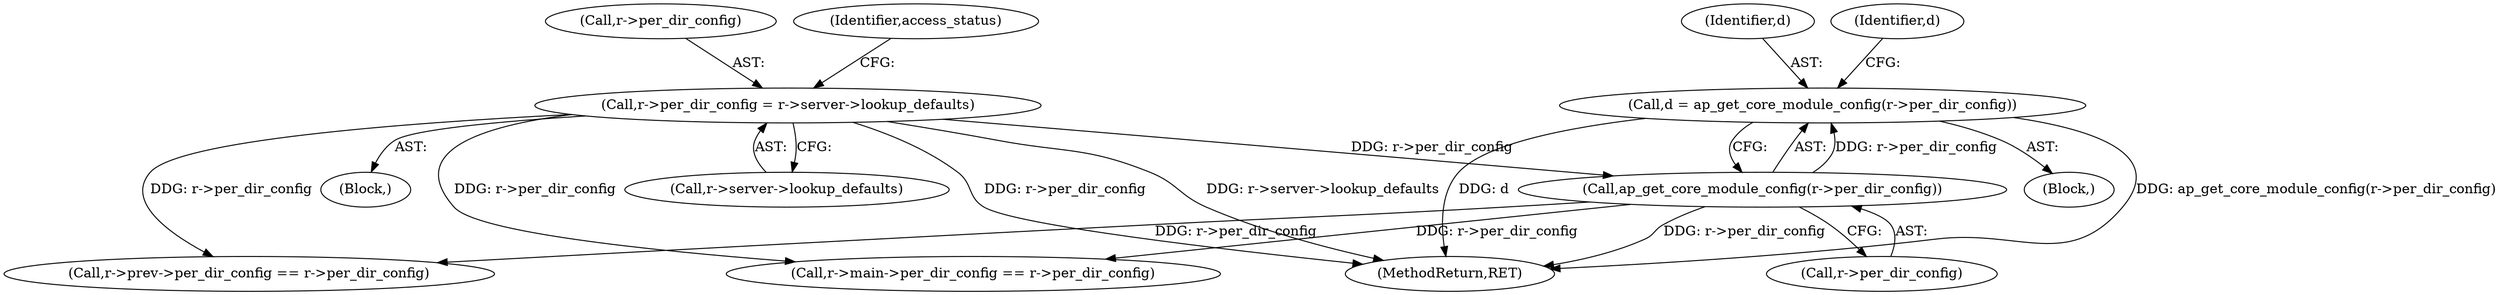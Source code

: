 digraph "0_httpd_cd2b7a26c776b0754fb98426a67804fd48118708@pointer" {
"1000289" [label="(Call,d = ap_get_core_module_config(r->per_dir_config))"];
"1000291" [label="(Call,ap_get_core_module_config(r->per_dir_config))"];
"1000248" [label="(Call,r->per_dir_config = r->server->lookup_defaults)"];
"1000290" [label="(Identifier,d)"];
"1000368" [label="(Call,r->main->per_dir_config == r->per_dir_config)"];
"1000292" [label="(Call,r->per_dir_config)"];
"1000249" [label="(Call,r->per_dir_config)"];
"1000291" [label="(Call,ap_get_core_module_config(r->per_dir_config))"];
"1000252" [label="(Call,r->server->lookup_defaults)"];
"1000289" [label="(Call,d = ap_get_core_module_config(r->per_dir_config))"];
"1000248" [label="(Call,r->per_dir_config = r->server->lookup_defaults)"];
"1000259" [label="(Identifier,access_status)"];
"1000617" [label="(MethodReturn,RET)"];
"1000115" [label="(Block,)"];
"1000288" [label="(Block,)"];
"1000334" [label="(Call,r->prev->per_dir_config == r->per_dir_config)"];
"1000297" [label="(Identifier,d)"];
"1000289" -> "1000288"  [label="AST: "];
"1000289" -> "1000291"  [label="CFG: "];
"1000290" -> "1000289"  [label="AST: "];
"1000291" -> "1000289"  [label="AST: "];
"1000297" -> "1000289"  [label="CFG: "];
"1000289" -> "1000617"  [label="DDG: ap_get_core_module_config(r->per_dir_config)"];
"1000289" -> "1000617"  [label="DDG: d"];
"1000291" -> "1000289"  [label="DDG: r->per_dir_config"];
"1000291" -> "1000292"  [label="CFG: "];
"1000292" -> "1000291"  [label="AST: "];
"1000291" -> "1000617"  [label="DDG: r->per_dir_config"];
"1000248" -> "1000291"  [label="DDG: r->per_dir_config"];
"1000291" -> "1000334"  [label="DDG: r->per_dir_config"];
"1000291" -> "1000368"  [label="DDG: r->per_dir_config"];
"1000248" -> "1000115"  [label="AST: "];
"1000248" -> "1000252"  [label="CFG: "];
"1000249" -> "1000248"  [label="AST: "];
"1000252" -> "1000248"  [label="AST: "];
"1000259" -> "1000248"  [label="CFG: "];
"1000248" -> "1000617"  [label="DDG: r->server->lookup_defaults"];
"1000248" -> "1000617"  [label="DDG: r->per_dir_config"];
"1000248" -> "1000334"  [label="DDG: r->per_dir_config"];
"1000248" -> "1000368"  [label="DDG: r->per_dir_config"];
}
